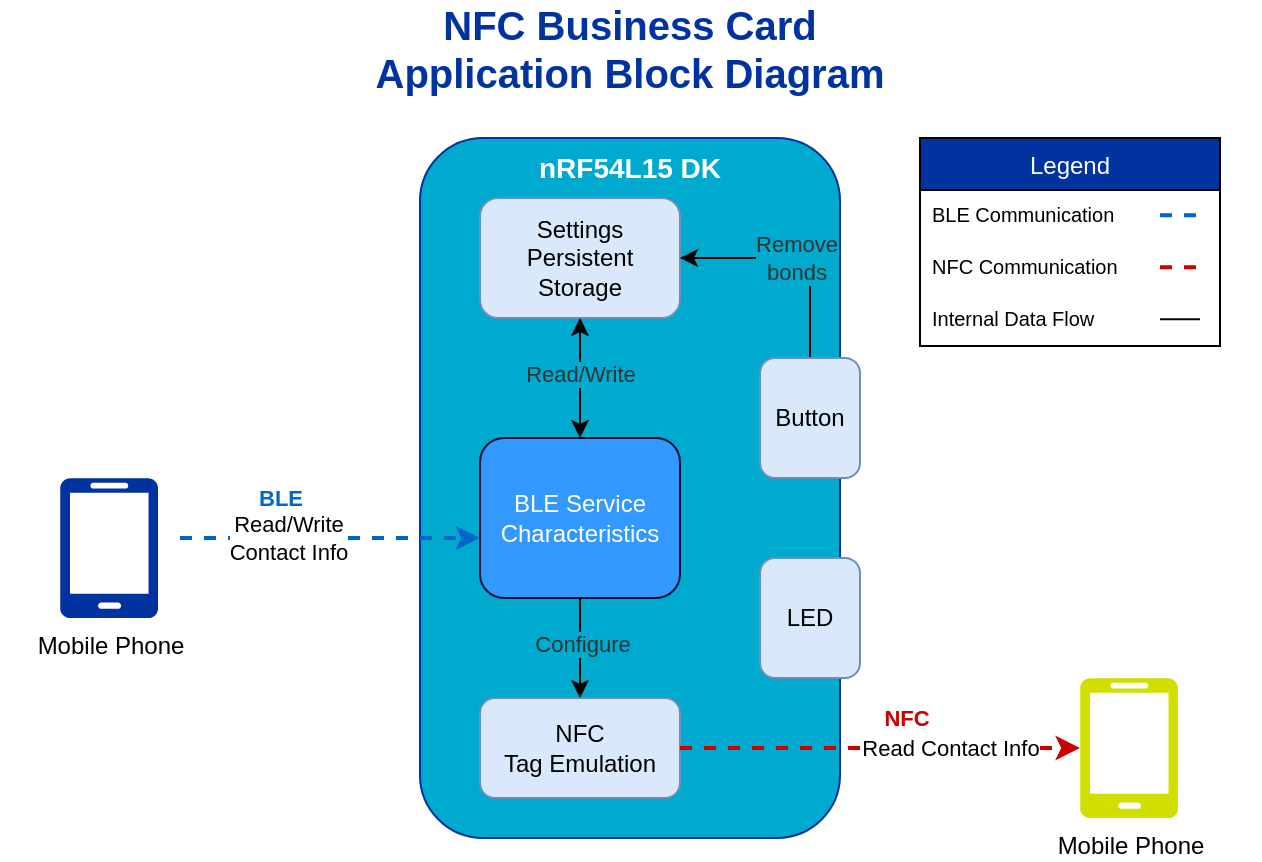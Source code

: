<mxfile version="26.2.10">
  <diagram id="prtHgNgQTEPvFCAcTncT" name="Page-1">
    <mxGraphModel dx="1190" dy="654" grid="1" gridSize="10" guides="1" tooltips="1" connect="1" arrows="1" fold="1" page="1" pageScale="1" pageWidth="827" pageHeight="1169" math="0" shadow="0">
      <root>
        <mxCell id="0" />
        <mxCell id="1" parent="0" />
        <mxCell id="2" value="nRF54L15 DK" style="rounded=1;whiteSpace=wrap;html=1;fillColor=#00A9CE;strokeColor=#0033A0;verticalAlign=top;fontStyle=1;fontSize=14;fontColor=#FFFFFF;" parent="1" vertex="1">
          <mxGeometry x="320" y="80" width="210" height="350" as="geometry" />
        </mxCell>
        <mxCell id="3" value="Settings&lt;br&gt;Persistent Storage" style="rounded=1;whiteSpace=wrap;html=1;fillColor=#dae8fc;strokeColor=#6c8ebf;" parent="1" vertex="1">
          <mxGeometry x="350" y="110" width="100" height="60" as="geometry" />
        </mxCell>
        <mxCell id="4" value="BLE Service&lt;br&gt;Characteristics" style="rounded=1;whiteSpace=wrap;html=1;fillColor=#3399FF;strokeColor=#001135;fontColor=#FFFFFF;" parent="1" vertex="1">
          <mxGeometry x="350" y="230" width="100" height="80" as="geometry" />
        </mxCell>
        <mxCell id="BGg8Ko5Y6bmcOQIVmoMP-25" value="Remove &lt;br&gt;bonds" style="edgeStyle=orthogonalEdgeStyle;rounded=0;orthogonalLoop=1;jettySize=auto;html=1;exitX=0.5;exitY=0;exitDx=0;exitDy=0;entryX=1;entryY=0.5;entryDx=0;entryDy=0;align=center;verticalAlign=middle;fontFamily=Helvetica;fontSize=11;fontColor=#333333;labelBackgroundColor=#00A9CE;resizable=0;fillColor=none;gradientColor=none;" edge="1" parent="1" source="new-button-box" target="3">
          <mxGeometry relative="1" as="geometry" />
        </mxCell>
        <mxCell id="new-button-box" value="Button" style="rounded=1;whiteSpace=wrap;html=1;fillColor=#dae8fc;strokeColor=#6c8ebf;" parent="1" vertex="1">
          <mxGeometry x="490" y="190" width="50" height="60" as="geometry" />
        </mxCell>
        <mxCell id="5" value="NFC&lt;br&gt;Tag Emulation" style="rounded=1;whiteSpace=wrap;html=1;fillColor=#dae8fc;strokeColor=#6c8ebf;" parent="1" vertex="1">
          <mxGeometry x="350" y="360" width="100" height="50" as="geometry" />
        </mxCell>
        <mxCell id="8" value="" style="endArrow=classic;html=1;rounded=0;entryX=0;entryY=0.5;entryDx=0;entryDy=0;dashed=1;strokeWidth=2;strokeColor=#0066CC;" parent="1" edge="1">
          <mxGeometry width="50" height="50" relative="1" as="geometry">
            <mxPoint x="200" y="280" as="sourcePoint" />
            <mxPoint x="350" y="280" as="targetPoint" />
          </mxGeometry>
        </mxCell>
        <mxCell id="9" value="BLE" style="edgeLabel;html=1;align=center;verticalAlign=middle;resizable=0;points=[];fontColor=#0066CC;fontStyle=1" parent="8" vertex="1" connectable="0">
          <mxGeometry x="-0.027" y="-2" relative="1" as="geometry">
            <mxPoint x="-23" y="-22" as="offset" />
          </mxGeometry>
        </mxCell>
        <mxCell id="16" value="Read/Write&lt;br&gt;Contact Info" style="edgeLabel;html=1;align=center;verticalAlign=middle;resizable=0;points=[];rotation=0;" parent="8" vertex="1" connectable="0">
          <mxGeometry x="0.128" y="-2" relative="1" as="geometry">
            <mxPoint x="-31" y="-2" as="offset" />
          </mxGeometry>
        </mxCell>
        <mxCell id="10" value="" style="endArrow=classic;html=1;rounded=0;exitX=0.5;exitY=1;exitDx=0;exitDy=0;entryX=0.5;entryY=0;entryDx=0;entryDy=0;startArrow=classic;startFill=1;" parent="1" source="3" target="4" edge="1">
          <mxGeometry width="50" height="50" relative="1" as="geometry">
            <mxPoint x="390" y="320" as="sourcePoint" />
            <mxPoint x="440" y="270" as="targetPoint" />
          </mxGeometry>
        </mxCell>
        <mxCell id="11" value="Read/Write" style="edgeLabel;html=1;align=center;verticalAlign=middle;resizable=0;points=[];labelBackgroundColor=#00A9CE;fontColor=#333333;textShadow=0;" parent="10" vertex="1" connectable="0">
          <mxGeometry x="-0.28" relative="1" as="geometry">
            <mxPoint y="6" as="offset" />
          </mxGeometry>
        </mxCell>
        <mxCell id="12" value="" style="endArrow=classic;html=1;rounded=0;exitX=0.5;exitY=1;exitDx=0;exitDy=0;entryX=0.5;entryY=0;entryDx=0;entryDy=0;" parent="1" source="4" target="5" edge="1">
          <mxGeometry width="50" height="50" relative="1" as="geometry">
            <mxPoint x="390" y="320" as="sourcePoint" />
            <mxPoint x="440" y="270" as="targetPoint" />
          </mxGeometry>
        </mxCell>
        <mxCell id="13" value="Configure" style="edgeLabel;html=1;align=center;verticalAlign=middle;resizable=0;points=[];fontFamily=Helvetica;fontSize=11;fontColor=#333333;labelBackgroundColor=#00A9CE;fillColor=none;gradientColor=none;" parent="12" vertex="1" connectable="0">
          <mxGeometry x="-0.32" y="1" relative="1" as="geometry">
            <mxPoint y="6" as="offset" />
          </mxGeometry>
        </mxCell>
        <mxCell id="14" value="" style="endArrow=classic;html=1;rounded=0;exitX=1;exitY=0.5;exitDx=0;exitDy=0;dashed=1;strokeWidth=2;strokeColor=#CC0000;" parent="1" source="5" edge="1">
          <mxGeometry width="50" height="50" relative="1" as="geometry">
            <mxPoint x="390" y="320" as="sourcePoint" />
            <mxPoint x="650" y="385" as="targetPoint" />
          </mxGeometry>
        </mxCell>
        <mxCell id="15" value="NFC" style="edgeLabel;html=1;align=center;verticalAlign=middle;resizable=0;points=[];fontColor=#CC0000;fontStyle=1" parent="14" vertex="1" connectable="0">
          <mxGeometry x="0.26" y="1" relative="1" as="geometry">
            <mxPoint x="-13" y="-14" as="offset" />
          </mxGeometry>
        </mxCell>
        <mxCell id="17" value="Read Contact Info" style="edgeLabel;html=1;align=center;verticalAlign=middle;resizable=0;points=[];rotation=0;" parent="14" vertex="1" connectable="0">
          <mxGeometry x="0.056" y="3" relative="1" as="geometry">
            <mxPoint x="29" y="3" as="offset" />
          </mxGeometry>
        </mxCell>
        <mxCell id="18" value="Legend" style="swimlane;fontStyle=0;childLayout=stackLayout;horizontal=1;startSize=26;horizontalStack=0;resizeParent=1;resizeParentMax=0;resizeLast=0;collapsible=1;marginBottom=0;align=center;fontSize=12;fillColor=#0033A0;fontColor=#FFFFFF;" parent="1" vertex="1">
          <mxGeometry x="570" y="80" width="150" height="104" as="geometry">
            <mxRectangle x="570" y="80" width="80" height="30" as="alternateBounds" />
          </mxGeometry>
        </mxCell>
        <mxCell id="22" value="" style="endArrow=none;dashed=1;html=1;rounded=0;strokeWidth=2;strokeColor=#0066CC;" parent="18" edge="1">
          <mxGeometry width="50" height="50" relative="1" as="geometry">
            <mxPoint x="120" y="38.66" as="sourcePoint" />
            <mxPoint x="140" y="38.66" as="targetPoint" />
          </mxGeometry>
        </mxCell>
        <mxCell id="19" value="BLE Communication" style="text;strokeColor=none;fillColor=none;spacingLeft=4;spacingRight=4;overflow=hidden;rotatable=0;points=[[0,0.5],[1,0.5]];portConstraint=eastwest;fontSize=10;" parent="18" vertex="1">
          <mxGeometry y="26" width="150" height="26" as="geometry" />
        </mxCell>
        <mxCell id="20" value="NFC Communication" style="text;strokeColor=none;fillColor=none;spacingLeft=4;spacingRight=4;overflow=hidden;rotatable=0;points=[[0,0.5],[1,0.5]];portConstraint=eastwest;fontSize=10;" parent="18" vertex="1">
          <mxGeometry y="52" width="150" height="26" as="geometry" />
        </mxCell>
        <mxCell id="23" value="" style="endArrow=none;dashed=1;html=1;rounded=0;strokeWidth=2;strokeColor=#CC0000;" parent="18" edge="1">
          <mxGeometry width="50" height="50" relative="1" as="geometry">
            <mxPoint x="120" y="64.66" as="sourcePoint" />
            <mxPoint x="140" y="64.66" as="targetPoint" />
          </mxGeometry>
        </mxCell>
        <mxCell id="24" value="" style="endArrow=none;html=1;rounded=0;" parent="18" edge="1">
          <mxGeometry width="50" height="50" relative="1" as="geometry">
            <mxPoint x="120" y="90.66" as="sourcePoint" />
            <mxPoint x="140" y="90.66" as="targetPoint" />
          </mxGeometry>
        </mxCell>
        <mxCell id="21" value="Internal Data Flow" style="text;strokeColor=none;fillColor=none;spacingLeft=4;spacingRight=4;overflow=hidden;rotatable=0;points=[[0,0.5],[1,0.5]];portConstraint=eastwest;fontSize=10;" parent="18" vertex="1">
          <mxGeometry y="78" width="150" height="26" as="geometry" />
        </mxCell>
        <mxCell id="25" value="NFC Business Card &lt;br&gt;Application Block Diagram" style="text;html=1;strokeColor=none;fillColor=none;align=center;verticalAlign=middle;whiteSpace=wrap;rounded=0;fontSize=20;fontStyle=1;fontColor=#0033A0;" parent="1" vertex="1">
          <mxGeometry x="110" y="20" width="630" height="30" as="geometry" />
        </mxCell>
        <mxCell id="c4wlR96kKt-sZquxOOHV-25" value="Mobile Phone" style="sketch=0;aspect=fixed;pointerEvents=1;shadow=0;dashed=0;html=1;strokeColor=none;labelPosition=center;verticalLabelPosition=bottom;verticalAlign=top;align=center;fillColor=#D0DF00;shape=mxgraph.azure.mobile" parent="1" vertex="1">
          <mxGeometry x="650" y="350" width="49" height="70" as="geometry" />
        </mxCell>
        <mxCell id="c4wlR96kKt-sZquxOOHV-26" value="Mobile Phone" style="sketch=0;aspect=fixed;pointerEvents=1;shadow=0;dashed=0;html=1;strokeColor=none;labelPosition=center;verticalLabelPosition=bottom;verticalAlign=top;align=center;fillColor=#0033A0;shape=mxgraph.azure.mobile" parent="1" vertex="1">
          <mxGeometry x="140" y="250" width="49" height="70" as="geometry" />
        </mxCell>
        <mxCell id="BGg8Ko5Y6bmcOQIVmoMP-26" value="LED" style="rounded=1;whiteSpace=wrap;html=1;fillColor=#dae8fc;strokeColor=#6c8ebf;" vertex="1" parent="1">
          <mxGeometry x="490" y="290" width="50" height="60" as="geometry" />
        </mxCell>
      </root>
    </mxGraphModel>
  </diagram>
</mxfile>
